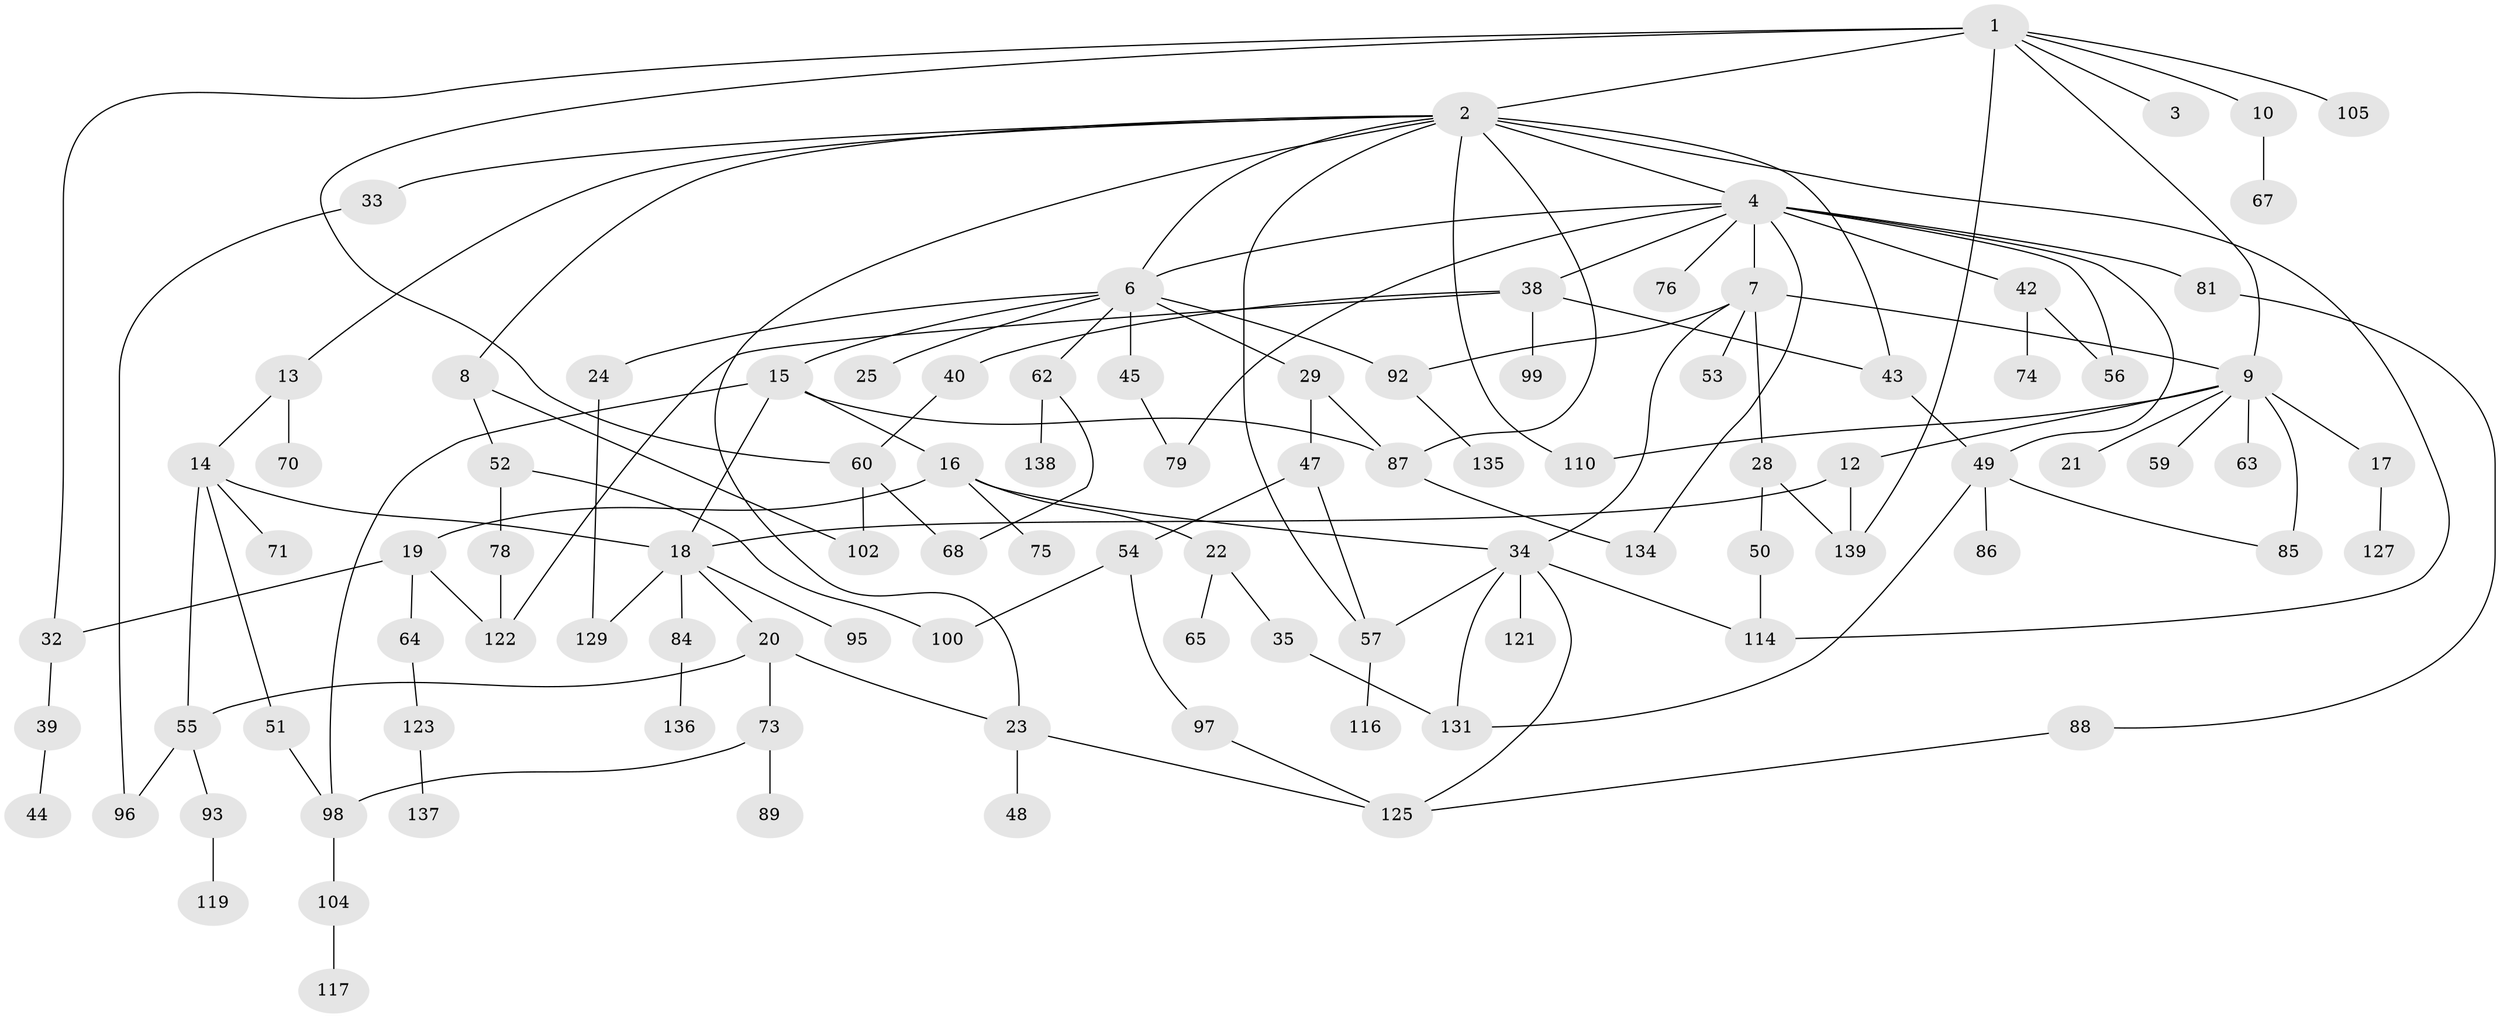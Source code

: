 // Generated by graph-tools (version 1.1) at 2025/51/02/27/25 19:51:37]
// undirected, 99 vertices, 137 edges
graph export_dot {
graph [start="1"]
  node [color=gray90,style=filled];
  1 [super="+5"];
  2 [super="+130"];
  3;
  4 [super="+31"];
  6 [super="+30"];
  7 [super="+69"];
  8 [super="+109"];
  9 [super="+11"];
  10 [super="+37"];
  12;
  13 [super="+66"];
  14 [super="+36"];
  15 [super="+27"];
  16;
  17 [super="+46"];
  18 [super="+91"];
  19 [super="+113"];
  20 [super="+132"];
  21 [super="+41"];
  22 [super="+26"];
  23;
  24;
  25;
  28;
  29 [super="+80"];
  32;
  33 [super="+107"];
  34 [super="+118"];
  35;
  38 [super="+94"];
  39 [super="+101"];
  40;
  42 [super="+61"];
  43 [super="+128"];
  44 [super="+120"];
  45 [super="+106"];
  47;
  48;
  49 [super="+82"];
  50;
  51;
  52;
  53;
  54 [super="+72"];
  55 [super="+58"];
  56 [super="+124"];
  57 [super="+77"];
  59;
  60 [super="+111"];
  62 [super="+83"];
  63;
  64;
  65;
  67;
  68 [super="+115"];
  70;
  71;
  73 [super="+133"];
  74;
  75;
  76;
  78;
  79;
  81;
  84;
  85;
  86;
  87 [super="+90"];
  88;
  89;
  92;
  93;
  95 [super="+103"];
  96;
  97;
  98;
  99 [super="+112"];
  100;
  102;
  104;
  105 [super="+108"];
  110;
  114;
  116;
  117;
  119;
  121;
  122;
  123;
  125 [super="+126"];
  127;
  129;
  131;
  134;
  135;
  136;
  137;
  138;
  139;
  1 -- 2;
  1 -- 3;
  1 -- 9;
  1 -- 60;
  1 -- 32;
  1 -- 105;
  1 -- 10;
  1 -- 139;
  2 -- 4;
  2 -- 6;
  2 -- 8;
  2 -- 13;
  2 -- 23;
  2 -- 33;
  2 -- 87;
  2 -- 114;
  2 -- 57;
  2 -- 110;
  2 -- 43 [weight=2];
  4 -- 7;
  4 -- 38;
  4 -- 79;
  4 -- 6;
  4 -- 134;
  4 -- 42;
  4 -- 76;
  4 -- 49;
  4 -- 81;
  4 -- 56;
  6 -- 15;
  6 -- 24;
  6 -- 25;
  6 -- 29;
  6 -- 45;
  6 -- 62;
  6 -- 92;
  7 -- 28;
  7 -- 53;
  7 -- 92;
  7 -- 34;
  7 -- 9;
  8 -- 52;
  8 -- 102;
  9 -- 12;
  9 -- 17;
  9 -- 21;
  9 -- 59;
  9 -- 85 [weight=2];
  9 -- 110;
  9 -- 63;
  10 -- 67;
  12 -- 18;
  12 -- 139;
  13 -- 14;
  13 -- 70;
  14 -- 71;
  14 -- 18;
  14 -- 51;
  14 -- 55;
  15 -- 16;
  15 -- 18;
  15 -- 98;
  15 -- 87;
  16 -- 19;
  16 -- 22;
  16 -- 34;
  16 -- 75;
  17 -- 127;
  18 -- 20;
  18 -- 84;
  18 -- 129;
  18 -- 95;
  19 -- 64;
  19 -- 32;
  19 -- 122;
  20 -- 55;
  20 -- 73;
  20 -- 23;
  22 -- 35;
  22 -- 65;
  23 -- 48;
  23 -- 125;
  24 -- 129;
  28 -- 50;
  28 -- 139;
  29 -- 47;
  29 -- 87;
  32 -- 39;
  33 -- 96;
  34 -- 57;
  34 -- 125;
  34 -- 131;
  34 -- 121;
  34 -- 114;
  35 -- 131;
  38 -- 40;
  38 -- 43;
  38 -- 99;
  38 -- 122;
  39 -- 44;
  40 -- 60;
  42 -- 74;
  42 -- 56;
  43 -- 49;
  45 -- 79;
  47 -- 54;
  47 -- 57;
  49 -- 85;
  49 -- 131;
  49 -- 86;
  50 -- 114;
  51 -- 98;
  52 -- 78;
  52 -- 100;
  54 -- 97;
  54 -- 100;
  55 -- 96;
  55 -- 93;
  57 -- 116;
  60 -- 102;
  60 -- 68;
  62 -- 68;
  62 -- 138;
  64 -- 123;
  73 -- 89;
  73 -- 98;
  78 -- 122;
  81 -- 88;
  84 -- 136;
  87 -- 134;
  88 -- 125;
  92 -- 135;
  93 -- 119;
  97 -- 125;
  98 -- 104;
  104 -- 117;
  123 -- 137;
}
